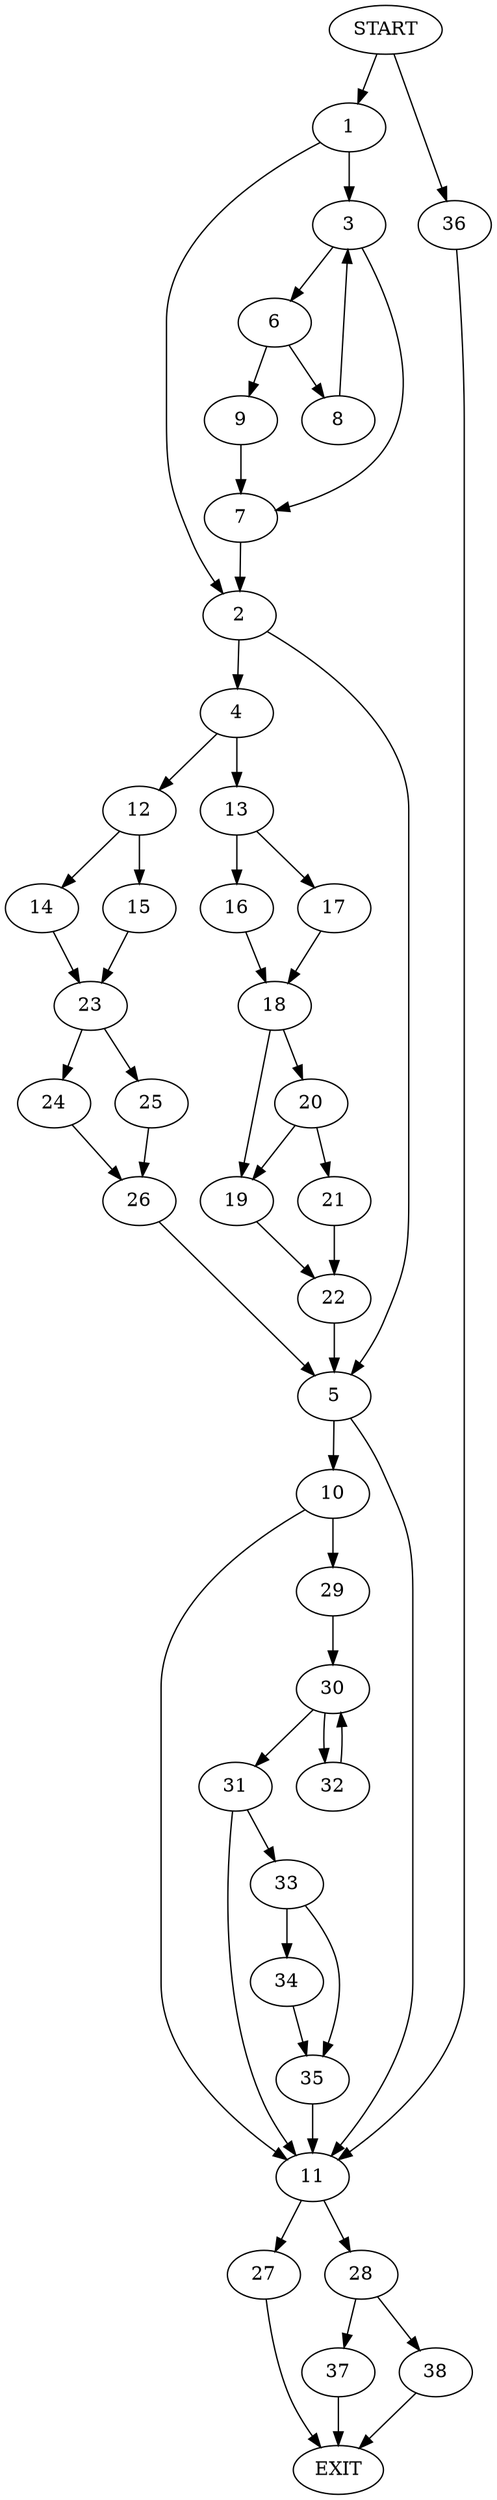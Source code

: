 digraph {
0 [label="START"]
39 [label="EXIT"]
0 -> 1
1 -> 2
1 -> 3
2 -> 4
2 -> 5
3 -> 6
3 -> 7
6 -> 8
6 -> 9
7 -> 2
9 -> 7
8 -> 3
5 -> 10
5 -> 11
4 -> 12
4 -> 13
12 -> 14
12 -> 15
13 -> 16
13 -> 17
17 -> 18
16 -> 18
18 -> 19
18 -> 20
20 -> 19
20 -> 21
19 -> 22
21 -> 22
22 -> 5
15 -> 23
14 -> 23
23 -> 24
23 -> 25
25 -> 26
24 -> 26
26 -> 5
11 -> 27
11 -> 28
10 -> 11
10 -> 29
29 -> 30
30 -> 31
30 -> 32
31 -> 33
31 -> 11
32 -> 30
33 -> 34
33 -> 35
35 -> 11
34 -> 35
0 -> 36
36 -> 11
28 -> 37
28 -> 38
27 -> 39
37 -> 39
38 -> 39
}
